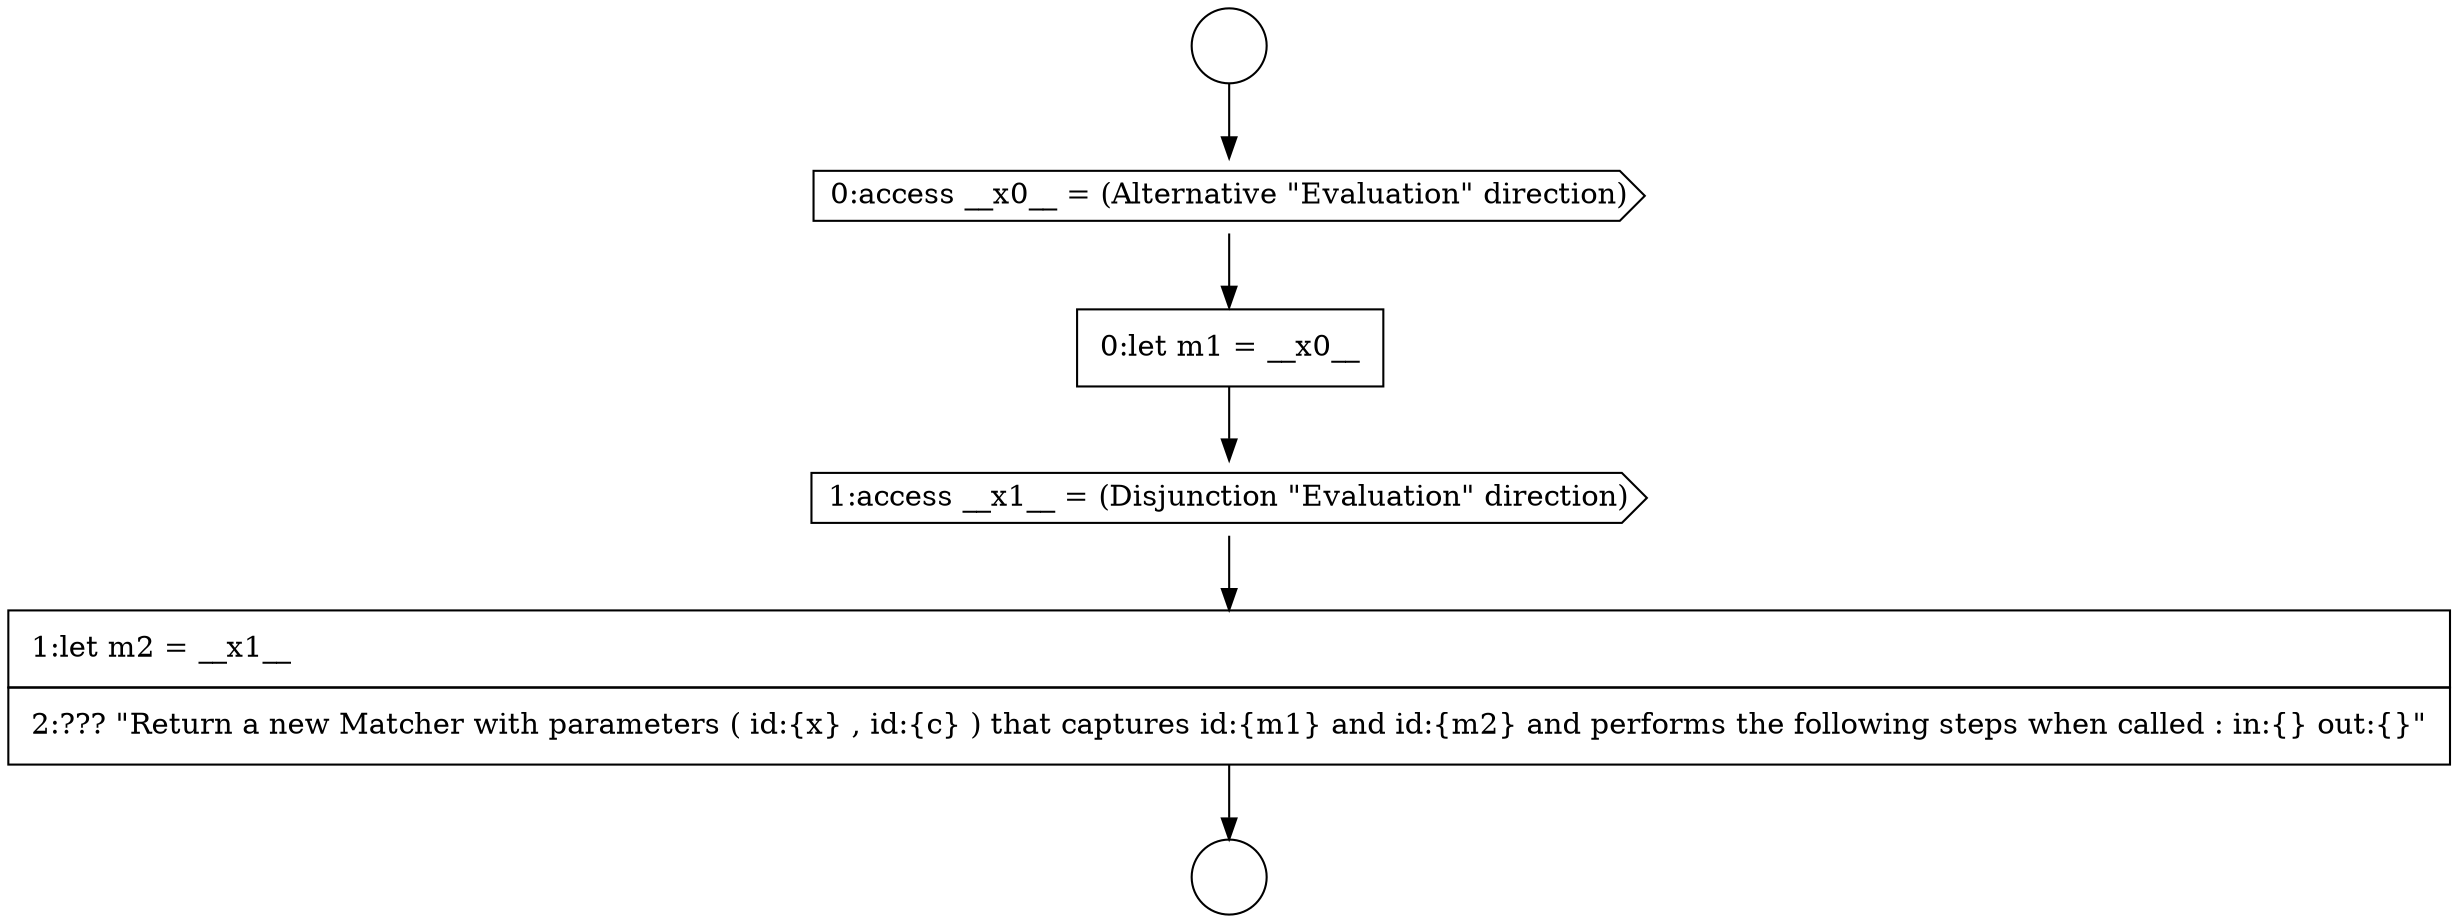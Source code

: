 digraph {
  node14633 [shape=circle label=" " color="black" fillcolor="white" style=filled]
  node14637 [shape=cds, label=<<font color="black">1:access __x1__ = (Disjunction &quot;Evaluation&quot; direction)</font>> color="black" fillcolor="white" style=filled]
  node14634 [shape=circle label=" " color="black" fillcolor="white" style=filled]
  node14638 [shape=none, margin=0, label=<<font color="black">
    <table border="0" cellborder="1" cellspacing="0" cellpadding="10">
      <tr><td align="left">1:let m2 = __x1__</td></tr>
      <tr><td align="left">2:??? &quot;Return a new Matcher with parameters ( id:{x} , id:{c} ) that captures id:{m1} and id:{m2} and performs the following steps when called : in:{} out:{}&quot;</td></tr>
    </table>
  </font>> color="black" fillcolor="white" style=filled]
  node14635 [shape=cds, label=<<font color="black">0:access __x0__ = (Alternative &quot;Evaluation&quot; direction)</font>> color="black" fillcolor="white" style=filled]
  node14636 [shape=none, margin=0, label=<<font color="black">
    <table border="0" cellborder="1" cellspacing="0" cellpadding="10">
      <tr><td align="left">0:let m1 = __x0__</td></tr>
    </table>
  </font>> color="black" fillcolor="white" style=filled]
  node14636 -> node14637 [ color="black"]
  node14635 -> node14636 [ color="black"]
  node14633 -> node14635 [ color="black"]
  node14637 -> node14638 [ color="black"]
  node14638 -> node14634 [ color="black"]
}
